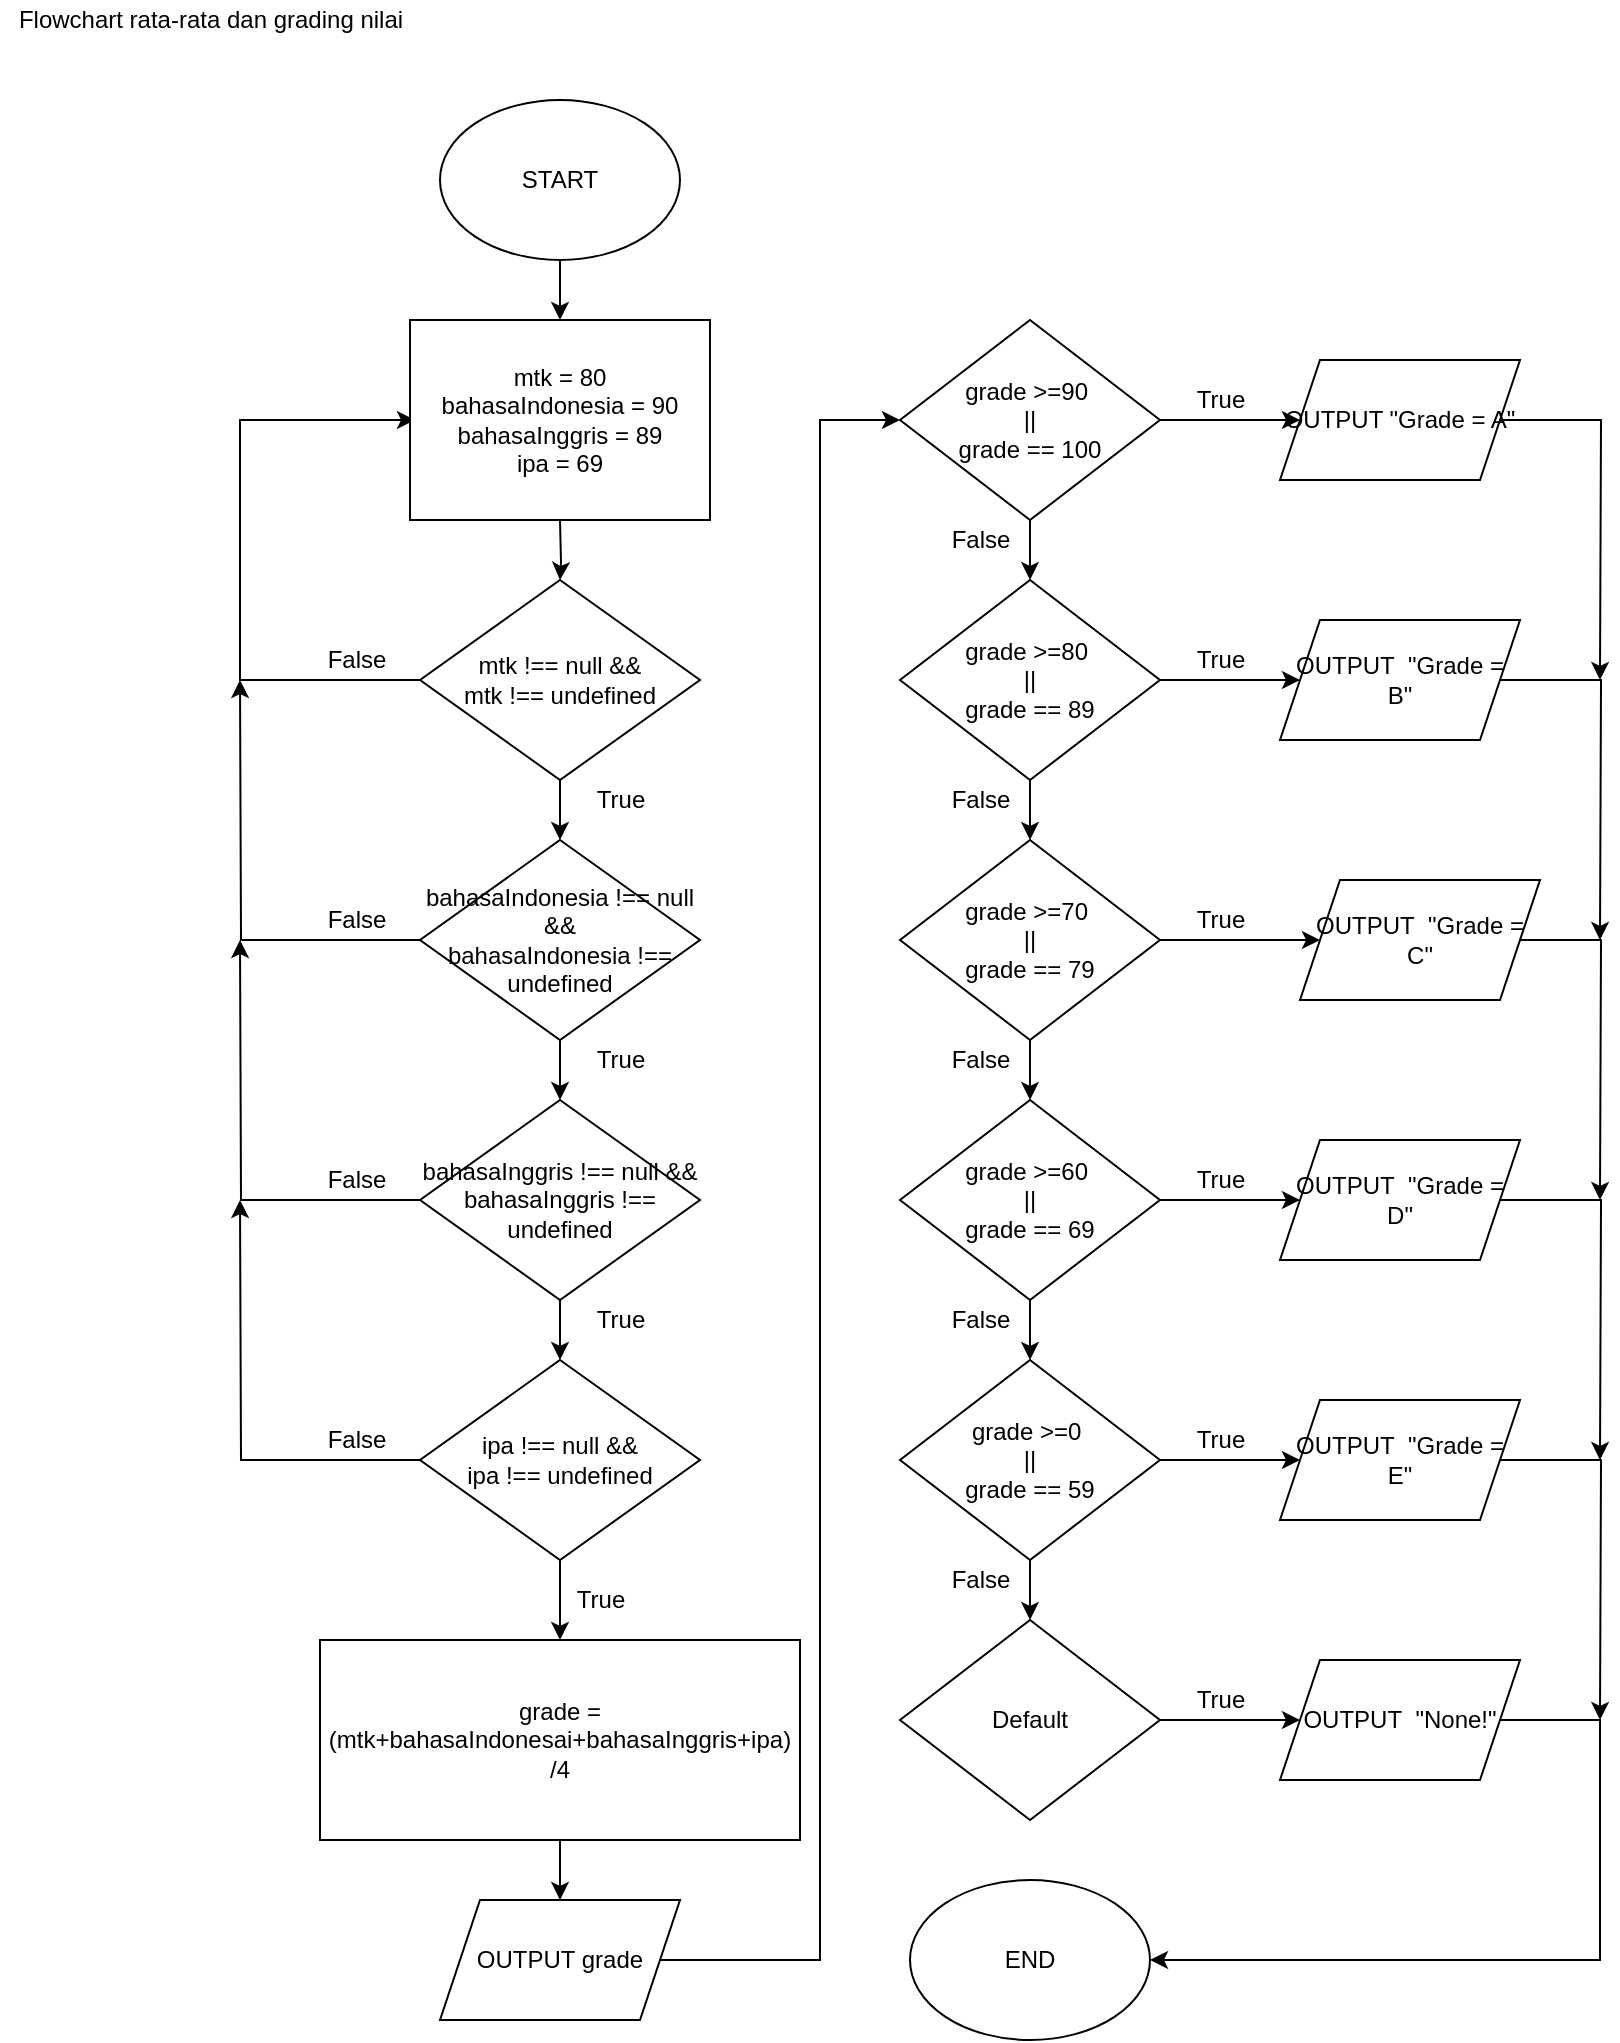 <mxfile version="16.2.7" type="device"><diagram id="RTwHYvstlmdUTGOHiFQD" name="Page-1"><mxGraphModel dx="868" dy="3788" grid="1" gridSize="10" guides="1" tooltips="1" connect="1" arrows="1" fold="1" page="1" pageScale="1" pageWidth="850" pageHeight="1100" math="0" shadow="0"><root><mxCell id="0"/><mxCell id="1" parent="0"/><mxCell id="RS6lRqhBTIhQIDJi0gmz-4" style="edgeStyle=orthogonalEdgeStyle;rounded=0;orthogonalLoop=1;jettySize=auto;html=1;exitX=0.5;exitY=1;exitDx=0;exitDy=0;entryX=0.5;entryY=0;entryDx=0;entryDy=0;" parent="1" source="RS6lRqhBTIhQIDJi0gmz-1" edge="1"><mxGeometry relative="1" as="geometry"><mxPoint x="280" y="-3120" as="targetPoint"/></mxGeometry></mxCell><mxCell id="RS6lRqhBTIhQIDJi0gmz-1" value="START" style="ellipse;whiteSpace=wrap;html=1;" parent="1" vertex="1"><mxGeometry x="220" y="-3230" width="120" height="80" as="geometry"/></mxCell><mxCell id="RS6lRqhBTIhQIDJi0gmz-2" value="Flowchart rata-rata dan grading nilai" style="text;html=1;align=center;verticalAlign=middle;resizable=0;points=[];autosize=1;strokeColor=none;fillColor=none;" parent="1" vertex="1"><mxGeometry y="-3280" width="210" height="20" as="geometry"/></mxCell><mxCell id="RS6lRqhBTIhQIDJi0gmz-15" style="edgeStyle=orthogonalEdgeStyle;rounded=0;orthogonalLoop=1;jettySize=auto;html=1;exitX=0.5;exitY=1;exitDx=0;exitDy=0;" parent="1" target="RS6lRqhBTIhQIDJi0gmz-5" edge="1"><mxGeometry relative="1" as="geometry"><mxPoint x="280" y="-3020" as="sourcePoint"/></mxGeometry></mxCell><mxCell id="RS6lRqhBTIhQIDJi0gmz-16" style="edgeStyle=orthogonalEdgeStyle;rounded=0;orthogonalLoop=1;jettySize=auto;html=1;exitX=0.5;exitY=1;exitDx=0;exitDy=0;entryX=0.5;entryY=0;entryDx=0;entryDy=0;" parent="1" source="RS6lRqhBTIhQIDJi0gmz-5" target="RS6lRqhBTIhQIDJi0gmz-12" edge="1"><mxGeometry relative="1" as="geometry"/></mxCell><mxCell id="RS6lRqhBTIhQIDJi0gmz-19" style="edgeStyle=orthogonalEdgeStyle;rounded=0;orthogonalLoop=1;jettySize=auto;html=1;exitX=0;exitY=0.5;exitDx=0;exitDy=0;entryX=0;entryY=0.5;entryDx=0;entryDy=0;" parent="1" source="RS6lRqhBTIhQIDJi0gmz-5" edge="1"><mxGeometry relative="1" as="geometry"><Array as="points"><mxPoint x="120" y="-2940"/><mxPoint x="120" y="-3070"/></Array><mxPoint x="207.5" y="-3070" as="targetPoint"/></mxGeometry></mxCell><mxCell id="RS6lRqhBTIhQIDJi0gmz-5" value="mtk !== null &amp;amp;&amp;amp;&lt;br&gt;mtk !== undefined" style="rhombus;whiteSpace=wrap;html=1;" parent="1" vertex="1"><mxGeometry x="210" y="-2990" width="140" height="100" as="geometry"/></mxCell><mxCell id="RS6lRqhBTIhQIDJi0gmz-17" style="edgeStyle=orthogonalEdgeStyle;rounded=0;orthogonalLoop=1;jettySize=auto;html=1;exitX=0.5;exitY=1;exitDx=0;exitDy=0;" parent="1" source="RS6lRqhBTIhQIDJi0gmz-12" target="RS6lRqhBTIhQIDJi0gmz-13" edge="1"><mxGeometry relative="1" as="geometry"/></mxCell><mxCell id="RS6lRqhBTIhQIDJi0gmz-20" style="edgeStyle=orthogonalEdgeStyle;rounded=0;orthogonalLoop=1;jettySize=auto;html=1;exitX=0;exitY=0.5;exitDx=0;exitDy=0;" parent="1" source="RS6lRqhBTIhQIDJi0gmz-12" edge="1"><mxGeometry relative="1" as="geometry"><mxPoint x="120" y="-2940" as="targetPoint"/></mxGeometry></mxCell><mxCell id="RS6lRqhBTIhQIDJi0gmz-12" value="bahasaIndonesia !== null &amp;amp;&amp;amp;&lt;br&gt;bahasaIndonesia !== undefined" style="rhombus;whiteSpace=wrap;html=1;" parent="1" vertex="1"><mxGeometry x="210" y="-2860" width="140" height="100" as="geometry"/></mxCell><mxCell id="RS6lRqhBTIhQIDJi0gmz-18" style="edgeStyle=orthogonalEdgeStyle;rounded=0;orthogonalLoop=1;jettySize=auto;html=1;exitX=0.5;exitY=1;exitDx=0;exitDy=0;entryX=0.5;entryY=0;entryDx=0;entryDy=0;" parent="1" source="RS6lRqhBTIhQIDJi0gmz-13" target="RS6lRqhBTIhQIDJi0gmz-14" edge="1"><mxGeometry relative="1" as="geometry"/></mxCell><mxCell id="RS6lRqhBTIhQIDJi0gmz-21" style="edgeStyle=orthogonalEdgeStyle;rounded=0;orthogonalLoop=1;jettySize=auto;html=1;exitX=0;exitY=0.5;exitDx=0;exitDy=0;" parent="1" source="RS6lRqhBTIhQIDJi0gmz-13" edge="1"><mxGeometry relative="1" as="geometry"><mxPoint x="120" y="-2810" as="targetPoint"/></mxGeometry></mxCell><mxCell id="RS6lRqhBTIhQIDJi0gmz-13" value="bahasaInggris !== null &amp;amp;&amp;amp;&lt;br&gt;bahasaInggris !== undefined" style="rhombus;whiteSpace=wrap;html=1;" parent="1" vertex="1"><mxGeometry x="210" y="-2730" width="140" height="100" as="geometry"/></mxCell><mxCell id="RS6lRqhBTIhQIDJi0gmz-22" style="edgeStyle=orthogonalEdgeStyle;rounded=0;orthogonalLoop=1;jettySize=auto;html=1;exitX=0;exitY=0.5;exitDx=0;exitDy=0;" parent="1" source="RS6lRqhBTIhQIDJi0gmz-14" edge="1"><mxGeometry relative="1" as="geometry"><mxPoint x="120" y="-2680" as="targetPoint"/></mxGeometry></mxCell><mxCell id="RS6lRqhBTIhQIDJi0gmz-32" style="edgeStyle=orthogonalEdgeStyle;rounded=0;orthogonalLoop=1;jettySize=auto;html=1;exitX=0.5;exitY=1;exitDx=0;exitDy=0;entryX=0.5;entryY=0;entryDx=0;entryDy=0;" parent="1" source="RS6lRqhBTIhQIDJi0gmz-14" target="RS6lRqhBTIhQIDJi0gmz-31" edge="1"><mxGeometry relative="1" as="geometry"/></mxCell><mxCell id="RS6lRqhBTIhQIDJi0gmz-14" value="ipa !== null &amp;amp;&amp;amp;&lt;br&gt;ipa !== undefined" style="rhombus;whiteSpace=wrap;html=1;" parent="1" vertex="1"><mxGeometry x="210" y="-2600" width="140" height="100" as="geometry"/></mxCell><mxCell id="RS6lRqhBTIhQIDJi0gmz-23" value="True" style="text;html=1;align=center;verticalAlign=middle;resizable=0;points=[];autosize=1;strokeColor=none;fillColor=none;" parent="1" vertex="1"><mxGeometry x="290" y="-2760" width="40" height="20" as="geometry"/></mxCell><mxCell id="RS6lRqhBTIhQIDJi0gmz-24" value="True" style="text;html=1;align=center;verticalAlign=middle;resizable=0;points=[];autosize=1;strokeColor=none;fillColor=none;" parent="1" vertex="1"><mxGeometry x="290" y="-2890" width="40" height="20" as="geometry"/></mxCell><mxCell id="RS6lRqhBTIhQIDJi0gmz-25" value="False" style="text;html=1;align=center;verticalAlign=middle;resizable=0;points=[];autosize=1;strokeColor=none;fillColor=none;" parent="1" vertex="1"><mxGeometry x="157.5" y="-2830" width="40" height="20" as="geometry"/></mxCell><mxCell id="RS6lRqhBTIhQIDJi0gmz-26" value="True" style="text;html=1;align=center;verticalAlign=middle;resizable=0;points=[];autosize=1;strokeColor=none;fillColor=none;" parent="1" vertex="1"><mxGeometry x="290" y="-2630" width="40" height="20" as="geometry"/></mxCell><mxCell id="RS6lRqhBTIhQIDJi0gmz-28" value="False" style="text;html=1;align=center;verticalAlign=middle;resizable=0;points=[];autosize=1;strokeColor=none;fillColor=none;" parent="1" vertex="1"><mxGeometry x="157.5" y="-2960" width="40" height="20" as="geometry"/></mxCell><mxCell id="RS6lRqhBTIhQIDJi0gmz-29" value="False" style="text;html=1;align=center;verticalAlign=middle;resizable=0;points=[];autosize=1;strokeColor=none;fillColor=none;" parent="1" vertex="1"><mxGeometry x="157.5" y="-2700" width="40" height="20" as="geometry"/></mxCell><mxCell id="RS6lRqhBTIhQIDJi0gmz-30" value="False" style="text;html=1;align=center;verticalAlign=middle;resizable=0;points=[];autosize=1;strokeColor=none;fillColor=none;" parent="1" vertex="1"><mxGeometry x="157.5" y="-2570" width="40" height="20" as="geometry"/></mxCell><mxCell id="RS6lRqhBTIhQIDJi0gmz-36" style="edgeStyle=orthogonalEdgeStyle;rounded=0;orthogonalLoop=1;jettySize=auto;html=1;exitX=0.5;exitY=1;exitDx=0;exitDy=0;entryX=0.5;entryY=0;entryDx=0;entryDy=0;" parent="1" source="RS6lRqhBTIhQIDJi0gmz-31" target="RS6lRqhBTIhQIDJi0gmz-35" edge="1"><mxGeometry relative="1" as="geometry"/></mxCell><mxCell id="RS6lRqhBTIhQIDJi0gmz-31" value="grade = (mtk+bahasaIndonesai+bahasaInggris+ipa) /4" style="rounded=0;whiteSpace=wrap;html=1;" parent="1" vertex="1"><mxGeometry x="160" y="-2460" width="240" height="100" as="geometry"/></mxCell><mxCell id="RS6lRqhBTIhQIDJi0gmz-33" value="True" style="text;html=1;align=center;verticalAlign=middle;resizable=0;points=[];autosize=1;strokeColor=none;fillColor=none;" parent="1" vertex="1"><mxGeometry x="280" y="-2490" width="40" height="20" as="geometry"/></mxCell><mxCell id="RS6lRqhBTIhQIDJi0gmz-44" style="edgeStyle=orthogonalEdgeStyle;rounded=0;orthogonalLoop=1;jettySize=auto;html=1;exitX=1;exitY=0.5;exitDx=0;exitDy=0;entryX=0;entryY=0.5;entryDx=0;entryDy=0;" parent="1" source="RS6lRqhBTIhQIDJi0gmz-35" target="RS6lRqhBTIhQIDJi0gmz-37" edge="1"><mxGeometry relative="1" as="geometry"><Array as="points"><mxPoint x="410" y="-2300"/><mxPoint x="410" y="-3070"/></Array></mxGeometry></mxCell><mxCell id="RS6lRqhBTIhQIDJi0gmz-35" value="OUTPUT grade" style="shape=parallelogram;perimeter=parallelogramPerimeter;whiteSpace=wrap;html=1;fixedSize=1;" parent="1" vertex="1"><mxGeometry x="220" y="-2330" width="120" height="60" as="geometry"/></mxCell><mxCell id="RS6lRqhBTIhQIDJi0gmz-45" style="edgeStyle=orthogonalEdgeStyle;rounded=0;orthogonalLoop=1;jettySize=auto;html=1;exitX=0.5;exitY=1;exitDx=0;exitDy=0;entryX=0.5;entryY=0;entryDx=0;entryDy=0;" parent="1" source="RS6lRqhBTIhQIDJi0gmz-37" target="RS6lRqhBTIhQIDJi0gmz-39" edge="1"><mxGeometry relative="1" as="geometry"/></mxCell><mxCell id="RS6lRqhBTIhQIDJi0gmz-67" style="edgeStyle=orthogonalEdgeStyle;rounded=0;orthogonalLoop=1;jettySize=auto;html=1;exitX=1;exitY=0.5;exitDx=0;exitDy=0;entryX=0;entryY=0.5;entryDx=0;entryDy=0;" parent="1" source="RS6lRqhBTIhQIDJi0gmz-37" target="RS6lRqhBTIhQIDJi0gmz-56" edge="1"><mxGeometry relative="1" as="geometry"/></mxCell><mxCell id="RS6lRqhBTIhQIDJi0gmz-37" value="grade &amp;gt;=90&amp;nbsp;&lt;br&gt;||&lt;br&gt;grade == 100" style="rhombus;whiteSpace=wrap;html=1;" parent="1" vertex="1"><mxGeometry x="450" y="-3120" width="130" height="100" as="geometry"/></mxCell><mxCell id="RS6lRqhBTIhQIDJi0gmz-46" style="edgeStyle=orthogonalEdgeStyle;rounded=0;orthogonalLoop=1;jettySize=auto;html=1;exitX=0.5;exitY=1;exitDx=0;exitDy=0;entryX=0.5;entryY=0;entryDx=0;entryDy=0;" parent="1" source="RS6lRqhBTIhQIDJi0gmz-39" target="RS6lRqhBTIhQIDJi0gmz-40" edge="1"><mxGeometry relative="1" as="geometry"/></mxCell><mxCell id="RS6lRqhBTIhQIDJi0gmz-66" style="edgeStyle=orthogonalEdgeStyle;rounded=0;orthogonalLoop=1;jettySize=auto;html=1;exitX=1;exitY=0.5;exitDx=0;exitDy=0;entryX=0;entryY=0.5;entryDx=0;entryDy=0;" parent="1" source="RS6lRqhBTIhQIDJi0gmz-39" target="RS6lRqhBTIhQIDJi0gmz-57" edge="1"><mxGeometry relative="1" as="geometry"/></mxCell><mxCell id="RS6lRqhBTIhQIDJi0gmz-39" value="grade &amp;gt;=80&amp;nbsp;&lt;br&gt;||&lt;br&gt;grade == 89" style="rhombus;whiteSpace=wrap;html=1;" parent="1" vertex="1"><mxGeometry x="450" y="-2990" width="130" height="100" as="geometry"/></mxCell><mxCell id="RS6lRqhBTIhQIDJi0gmz-47" style="edgeStyle=orthogonalEdgeStyle;rounded=0;orthogonalLoop=1;jettySize=auto;html=1;exitX=0.5;exitY=1;exitDx=0;exitDy=0;" parent="1" source="RS6lRqhBTIhQIDJi0gmz-40" target="RS6lRqhBTIhQIDJi0gmz-41" edge="1"><mxGeometry relative="1" as="geometry"/></mxCell><mxCell id="RS6lRqhBTIhQIDJi0gmz-65" style="edgeStyle=orthogonalEdgeStyle;rounded=0;orthogonalLoop=1;jettySize=auto;html=1;exitX=1;exitY=0.5;exitDx=0;exitDy=0;" parent="1" source="RS6lRqhBTIhQIDJi0gmz-40" target="RS6lRqhBTIhQIDJi0gmz-58" edge="1"><mxGeometry relative="1" as="geometry"/></mxCell><mxCell id="RS6lRqhBTIhQIDJi0gmz-40" value="grade &amp;gt;=70&amp;nbsp;&lt;br&gt;||&lt;br&gt;grade == 79" style="rhombus;whiteSpace=wrap;html=1;" parent="1" vertex="1"><mxGeometry x="450" y="-2860" width="130" height="100" as="geometry"/></mxCell><mxCell id="RS6lRqhBTIhQIDJi0gmz-48" style="edgeStyle=orthogonalEdgeStyle;rounded=0;orthogonalLoop=1;jettySize=auto;html=1;exitX=0.5;exitY=1;exitDx=0;exitDy=0;entryX=0.5;entryY=0;entryDx=0;entryDy=0;" parent="1" source="RS6lRqhBTIhQIDJi0gmz-41" target="RS6lRqhBTIhQIDJi0gmz-42" edge="1"><mxGeometry relative="1" as="geometry"/></mxCell><mxCell id="RS6lRqhBTIhQIDJi0gmz-64" style="edgeStyle=orthogonalEdgeStyle;rounded=0;orthogonalLoop=1;jettySize=auto;html=1;exitX=1;exitY=0.5;exitDx=0;exitDy=0;entryX=0;entryY=0.5;entryDx=0;entryDy=0;" parent="1" source="RS6lRqhBTIhQIDJi0gmz-41" target="RS6lRqhBTIhQIDJi0gmz-59" edge="1"><mxGeometry relative="1" as="geometry"/></mxCell><mxCell id="RS6lRqhBTIhQIDJi0gmz-41" value="grade &amp;gt;=60&amp;nbsp;&lt;br&gt;||&lt;br&gt;grade == 69" style="rhombus;whiteSpace=wrap;html=1;" parent="1" vertex="1"><mxGeometry x="450" y="-2730" width="130" height="100" as="geometry"/></mxCell><mxCell id="RS6lRqhBTIhQIDJi0gmz-49" style="edgeStyle=orthogonalEdgeStyle;rounded=0;orthogonalLoop=1;jettySize=auto;html=1;exitX=0.5;exitY=1;exitDx=0;exitDy=0;entryX=0.5;entryY=0;entryDx=0;entryDy=0;" parent="1" source="RS6lRqhBTIhQIDJi0gmz-42" target="RS6lRqhBTIhQIDJi0gmz-43" edge="1"><mxGeometry relative="1" as="geometry"/></mxCell><mxCell id="RS6lRqhBTIhQIDJi0gmz-63" style="edgeStyle=orthogonalEdgeStyle;rounded=0;orthogonalLoop=1;jettySize=auto;html=1;exitX=1;exitY=0.5;exitDx=0;exitDy=0;entryX=0;entryY=0.5;entryDx=0;entryDy=0;" parent="1" source="RS6lRqhBTIhQIDJi0gmz-42" target="RS6lRqhBTIhQIDJi0gmz-60" edge="1"><mxGeometry relative="1" as="geometry"/></mxCell><mxCell id="RS6lRqhBTIhQIDJi0gmz-42" value="grade &amp;gt;=0&amp;nbsp;&lt;br&gt;||&lt;br&gt;grade == 59" style="rhombus;whiteSpace=wrap;html=1;" parent="1" vertex="1"><mxGeometry x="450" y="-2600" width="130" height="100" as="geometry"/></mxCell><mxCell id="RS6lRqhBTIhQIDJi0gmz-62" style="edgeStyle=orthogonalEdgeStyle;rounded=0;orthogonalLoop=1;jettySize=auto;html=1;exitX=1;exitY=0.5;exitDx=0;exitDy=0;" parent="1" source="RS6lRqhBTIhQIDJi0gmz-43" target="RS6lRqhBTIhQIDJi0gmz-61" edge="1"><mxGeometry relative="1" as="geometry"/></mxCell><mxCell id="RS6lRqhBTIhQIDJi0gmz-43" value="Default" style="rhombus;whiteSpace=wrap;html=1;" parent="1" vertex="1"><mxGeometry x="450" y="-2470" width="130" height="100" as="geometry"/></mxCell><mxCell id="RS6lRqhBTIhQIDJi0gmz-50" value="False" style="text;html=1;align=center;verticalAlign=middle;resizable=0;points=[];autosize=1;strokeColor=none;fillColor=none;" parent="1" vertex="1"><mxGeometry x="470" y="-3020" width="40" height="20" as="geometry"/></mxCell><mxCell id="RS6lRqhBTIhQIDJi0gmz-51" value="False" style="text;html=1;align=center;verticalAlign=middle;resizable=0;points=[];autosize=1;strokeColor=none;fillColor=none;" parent="1" vertex="1"><mxGeometry x="470" y="-2890" width="40" height="20" as="geometry"/></mxCell><mxCell id="RS6lRqhBTIhQIDJi0gmz-52" value="False" style="text;html=1;align=center;verticalAlign=middle;resizable=0;points=[];autosize=1;strokeColor=none;fillColor=none;" parent="1" vertex="1"><mxGeometry x="470" y="-2760" width="40" height="20" as="geometry"/></mxCell><mxCell id="RS6lRqhBTIhQIDJi0gmz-53" value="False" style="text;html=1;align=center;verticalAlign=middle;resizable=0;points=[];autosize=1;strokeColor=none;fillColor=none;" parent="1" vertex="1"><mxGeometry x="470" y="-2630" width="40" height="20" as="geometry"/></mxCell><mxCell id="RS6lRqhBTIhQIDJi0gmz-54" value="False" style="text;html=1;align=center;verticalAlign=middle;resizable=0;points=[];autosize=1;strokeColor=none;fillColor=none;" parent="1" vertex="1"><mxGeometry x="470" y="-2500" width="40" height="20" as="geometry"/></mxCell><mxCell id="RS6lRqhBTIhQIDJi0gmz-75" style="edgeStyle=orthogonalEdgeStyle;rounded=0;orthogonalLoop=1;jettySize=auto;html=1;exitX=1;exitY=0.5;exitDx=0;exitDy=0;" parent="1" source="RS6lRqhBTIhQIDJi0gmz-56" edge="1"><mxGeometry relative="1" as="geometry"><mxPoint x="800" y="-2940" as="targetPoint"/></mxGeometry></mxCell><mxCell id="RS6lRqhBTIhQIDJi0gmz-56" value="OUTPUT &quot;Grade = A&quot;" style="shape=parallelogram;perimeter=parallelogramPerimeter;whiteSpace=wrap;html=1;fixedSize=1;" parent="1" vertex="1"><mxGeometry x="640" y="-3100" width="120" height="60" as="geometry"/></mxCell><mxCell id="RS6lRqhBTIhQIDJi0gmz-74" style="edgeStyle=orthogonalEdgeStyle;rounded=0;orthogonalLoop=1;jettySize=auto;html=1;exitX=1;exitY=0.5;exitDx=0;exitDy=0;" parent="1" source="RS6lRqhBTIhQIDJi0gmz-57" edge="1"><mxGeometry relative="1" as="geometry"><mxPoint x="800" y="-2810" as="targetPoint"/></mxGeometry></mxCell><mxCell id="RS6lRqhBTIhQIDJi0gmz-57" value="OUTPUT&amp;nbsp; &quot;Grade = B&quot;" style="shape=parallelogram;perimeter=parallelogramPerimeter;whiteSpace=wrap;html=1;fixedSize=1;" parent="1" vertex="1"><mxGeometry x="640" y="-2970" width="120" height="60" as="geometry"/></mxCell><mxCell id="RS6lRqhBTIhQIDJi0gmz-73" style="edgeStyle=orthogonalEdgeStyle;rounded=0;orthogonalLoop=1;jettySize=auto;html=1;exitX=1;exitY=0.5;exitDx=0;exitDy=0;" parent="1" source="RS6lRqhBTIhQIDJi0gmz-58" edge="1"><mxGeometry relative="1" as="geometry"><mxPoint x="800" y="-2680" as="targetPoint"/></mxGeometry></mxCell><mxCell id="RS6lRqhBTIhQIDJi0gmz-58" value="OUTPUT&amp;nbsp; &quot;Grade = C&quot;" style="shape=parallelogram;perimeter=parallelogramPerimeter;whiteSpace=wrap;html=1;fixedSize=1;" parent="1" vertex="1"><mxGeometry x="650" y="-2840" width="120" height="60" as="geometry"/></mxCell><mxCell id="RS6lRqhBTIhQIDJi0gmz-72" style="edgeStyle=orthogonalEdgeStyle;rounded=0;orthogonalLoop=1;jettySize=auto;html=1;exitX=1;exitY=0.5;exitDx=0;exitDy=0;" parent="1" source="RS6lRqhBTIhQIDJi0gmz-59" edge="1"><mxGeometry relative="1" as="geometry"><mxPoint x="800" y="-2550" as="targetPoint"/></mxGeometry></mxCell><mxCell id="RS6lRqhBTIhQIDJi0gmz-59" value="OUTPUT&amp;nbsp; &quot;Grade = D&quot;" style="shape=parallelogram;perimeter=parallelogramPerimeter;whiteSpace=wrap;html=1;fixedSize=1;" parent="1" vertex="1"><mxGeometry x="640" y="-2710" width="120" height="60" as="geometry"/></mxCell><mxCell id="RS6lRqhBTIhQIDJi0gmz-71" style="edgeStyle=orthogonalEdgeStyle;rounded=0;orthogonalLoop=1;jettySize=auto;html=1;exitX=1;exitY=0.5;exitDx=0;exitDy=0;" parent="1" source="RS6lRqhBTIhQIDJi0gmz-60" edge="1"><mxGeometry relative="1" as="geometry"><mxPoint x="800" y="-2420" as="targetPoint"/></mxGeometry></mxCell><mxCell id="RS6lRqhBTIhQIDJi0gmz-60" value="OUTPUT&amp;nbsp; &quot;Grade = E&quot;" style="shape=parallelogram;perimeter=parallelogramPerimeter;whiteSpace=wrap;html=1;fixedSize=1;" parent="1" vertex="1"><mxGeometry x="640" y="-2580" width="120" height="60" as="geometry"/></mxCell><mxCell id="RS6lRqhBTIhQIDJi0gmz-70" style="edgeStyle=orthogonalEdgeStyle;rounded=0;orthogonalLoop=1;jettySize=auto;html=1;exitX=1;exitY=0.5;exitDx=0;exitDy=0;entryX=1;entryY=0.5;entryDx=0;entryDy=0;" parent="1" source="RS6lRqhBTIhQIDJi0gmz-61" target="RS6lRqhBTIhQIDJi0gmz-68" edge="1"><mxGeometry relative="1" as="geometry"><Array as="points"><mxPoint x="800" y="-2420"/><mxPoint x="800" y="-2300"/></Array></mxGeometry></mxCell><mxCell id="RS6lRqhBTIhQIDJi0gmz-61" value="OUTPUT&amp;nbsp; &quot;None!&quot;" style="shape=parallelogram;perimeter=parallelogramPerimeter;whiteSpace=wrap;html=1;fixedSize=1;" parent="1" vertex="1"><mxGeometry x="640" y="-2450" width="120" height="60" as="geometry"/></mxCell><mxCell id="RS6lRqhBTIhQIDJi0gmz-68" value="END" style="ellipse;whiteSpace=wrap;html=1;" parent="1" vertex="1"><mxGeometry x="455" y="-2340" width="120" height="80" as="geometry"/></mxCell><mxCell id="RS6lRqhBTIhQIDJi0gmz-76" value="True" style="text;html=1;align=center;verticalAlign=middle;resizable=0;points=[];autosize=1;strokeColor=none;fillColor=none;" parent="1" vertex="1"><mxGeometry x="590" y="-2440" width="40" height="20" as="geometry"/></mxCell><mxCell id="RS6lRqhBTIhQIDJi0gmz-78" value="True" style="text;html=1;align=center;verticalAlign=middle;resizable=0;points=[];autosize=1;strokeColor=none;fillColor=none;" parent="1" vertex="1"><mxGeometry x="590" y="-2570" width="40" height="20" as="geometry"/></mxCell><mxCell id="RS6lRqhBTIhQIDJi0gmz-79" value="True" style="text;html=1;align=center;verticalAlign=middle;resizable=0;points=[];autosize=1;strokeColor=none;fillColor=none;" parent="1" vertex="1"><mxGeometry x="590" y="-2700" width="40" height="20" as="geometry"/></mxCell><mxCell id="RS6lRqhBTIhQIDJi0gmz-80" value="True" style="text;html=1;align=center;verticalAlign=middle;resizable=0;points=[];autosize=1;strokeColor=none;fillColor=none;" parent="1" vertex="1"><mxGeometry x="590" y="-2830" width="40" height="20" as="geometry"/></mxCell><mxCell id="RS6lRqhBTIhQIDJi0gmz-81" value="True" style="text;html=1;align=center;verticalAlign=middle;resizable=0;points=[];autosize=1;strokeColor=none;fillColor=none;" parent="1" vertex="1"><mxGeometry x="590" y="-2960" width="40" height="20" as="geometry"/></mxCell><mxCell id="RS6lRqhBTIhQIDJi0gmz-82" value="True" style="text;html=1;align=center;verticalAlign=middle;resizable=0;points=[];autosize=1;strokeColor=none;fillColor=none;" parent="1" vertex="1"><mxGeometry x="590" y="-3090" width="40" height="20" as="geometry"/></mxCell><mxCell id="3LbUWBzB6zuNVzpVFun6-1" value="mtk = 80&lt;br&gt;bahasaIndonesia = 90&lt;br&gt;bahasaInggris = 89&lt;br&gt;ipa = 69" style="rounded=0;whiteSpace=wrap;html=1;" vertex="1" parent="1"><mxGeometry x="205" y="-3120" width="150" height="100" as="geometry"/></mxCell></root></mxGraphModel></diagram></mxfile>
